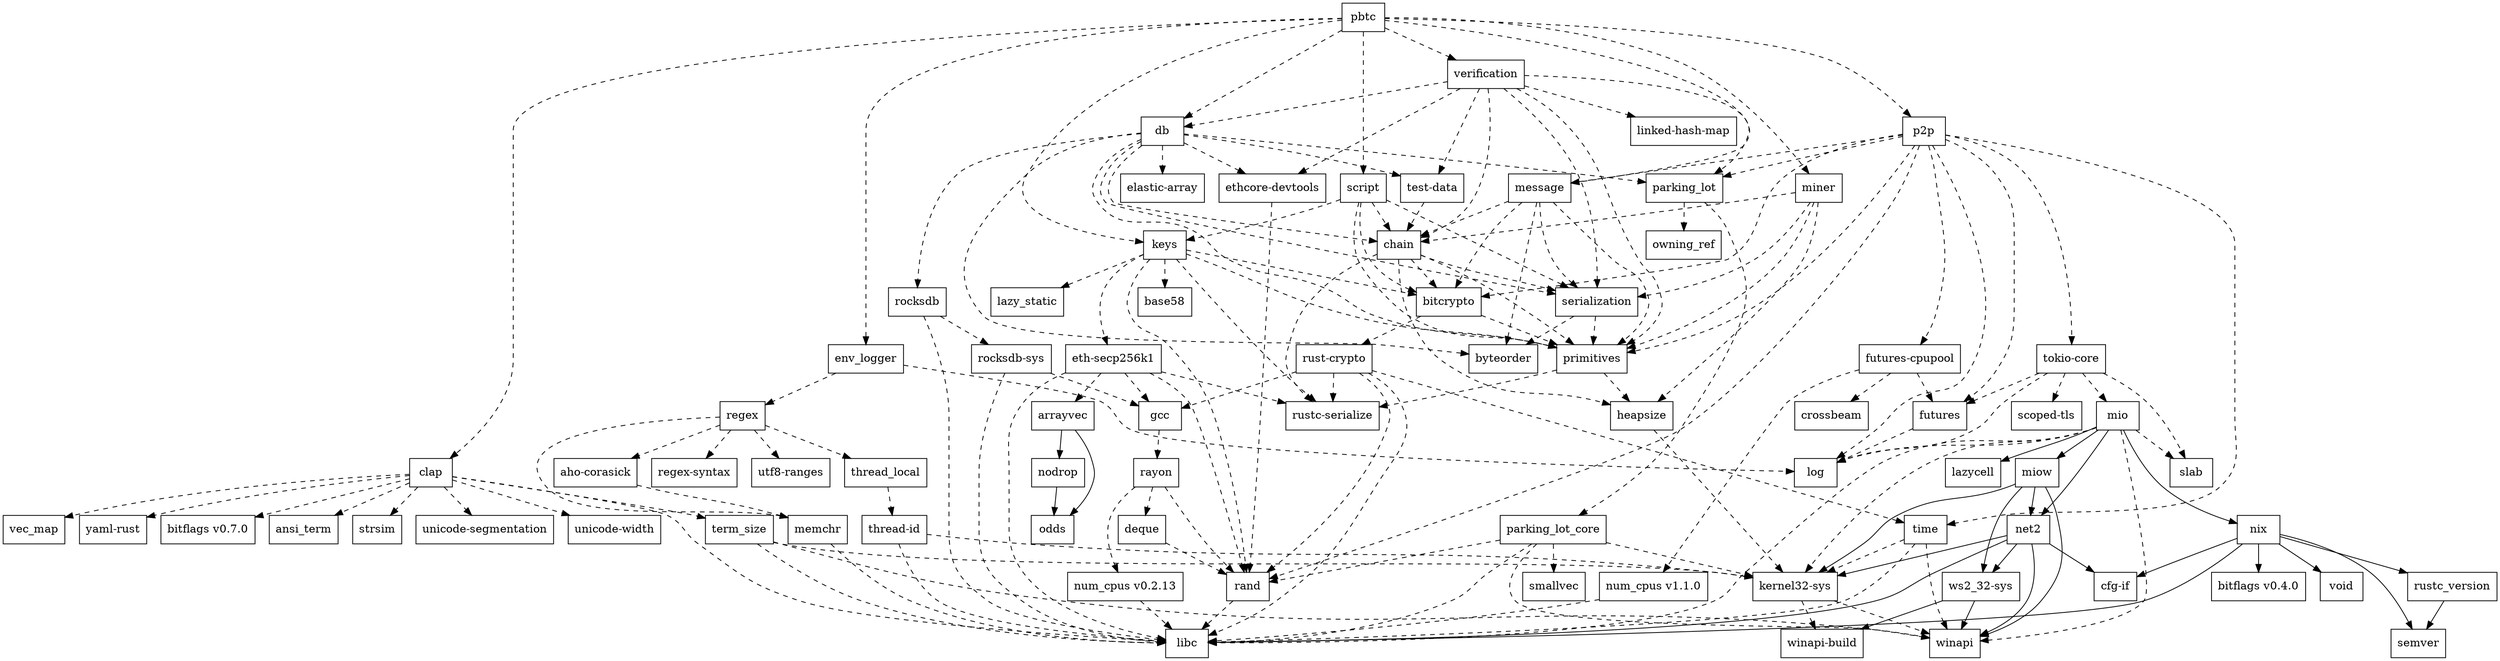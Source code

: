 digraph dependencies {
	N0[label="pbtc",shape=box];
	N1[label="clap",shape=box];
	N2[label="db",shape=box];
	N3[label="env_logger",shape=box];
	N4[label="keys",shape=box];
	N5[label="message",shape=box];
	N6[label="miner",shape=box];
	N7[label="p2p",shape=box];
	N8[label="script",shape=box];
	N9[label="verification",shape=box];
	N10[label="aho-corasick",shape=box];
	N11[label="memchr",shape=box];
	N12[label="ansi_term",shape=box];
	N13[label="arrayvec",shape=box];
	N14[label="nodrop",shape=box];
	N15[label="odds",shape=box];
	N16[label="base58",shape=box];
	N17[label="bitcrypto",shape=box];
	N18[label="primitives",shape=box];
	N19[label="rust-crypto",shape=box];
	N20[label="bitflags v0.4.0",shape=box];
	N21[label="bitflags v0.7.0",shape=box];
	N22[label="byteorder",shape=box];
	N23[label="cfg-if",shape=box];
	N24[label="chain",shape=box];
	N25[label="heapsize",shape=box];
	N26[label="rustc-serialize",shape=box];
	N27[label="serialization",shape=box];
	N28[label="libc",shape=box];
	N29[label="strsim",shape=box];
	N30[label="term_size",shape=box];
	N31[label="unicode-segmentation",shape=box];
	N32[label="unicode-width",shape=box];
	N33[label="vec_map",shape=box];
	N34[label="yaml-rust",shape=box];
	N35[label="crossbeam",shape=box];
	N36[label="elastic-array",shape=box];
	N37[label="ethcore-devtools",shape=box];
	N38[label="parking_lot",shape=box];
	N39[label="rocksdb",shape=box];
	N40[label="test-data",shape=box];
	N41[label="deque",shape=box];
	N42[label="rand",shape=box];
	N43[label="log",shape=box];
	N44[label="regex",shape=box];
	N45[label="eth-secp256k1",shape=box];
	N46[label="gcc",shape=box];
	N47[label="futures",shape=box];
	N48[label="futures-cpupool",shape=box];
	N49[label="num_cpus v1.1.0",shape=box];
	N50[label="rayon",shape=box];
	N51[label="kernel32-sys",shape=box];
	N52[label="winapi",shape=box];
	N53[label="winapi-build",shape=box];
	N54[label="lazy_static",shape=box];
	N55[label="lazycell",shape=box];
	N56[label="linked-hash-map",shape=box];
	N57[label="mio",shape=box];
	N58[label="miow",shape=box];
	N59[label="net2",shape=box];
	N60[label="nix",shape=box];
	N61[label="slab",shape=box];
	N62[label="ws2_32-sys",shape=box];
	N63[label="rustc_version",shape=box];
	N64[label="semver",shape=box];
	N65[label="void",shape=box];
	N66[label="num_cpus v0.2.13",shape=box];
	N67[label="owning_ref",shape=box];
	N68[label="time",shape=box];
	N69[label="tokio-core",shape=box];
	N70[label="parking_lot_core",shape=box];
	N71[label="smallvec",shape=box];
	N72[label="regex-syntax",shape=box];
	N73[label="thread_local",shape=box];
	N74[label="utf8-ranges",shape=box];
	N75[label="rocksdb-sys",shape=box];
	N76[label="scoped-tls",shape=box];
	N77[label="thread-id",shape=box];
	N0 -> N1[label="",style=dashed];
	N0 -> N2[label="",style=dashed];
	N0 -> N3[label="",style=dashed];
	N0 -> N4[label="",style=dashed];
	N0 -> N5[label="",style=dashed];
	N0 -> N6[label="",style=dashed];
	N0 -> N7[label="",style=dashed];
	N0 -> N8[label="",style=dashed];
	N0 -> N9[label="",style=dashed];
	N1 -> N12[label="",style=dashed];
	N1 -> N21[label="",style=dashed];
	N1 -> N28[label="",style=dashed];
	N1 -> N29[label="",style=dashed];
	N1 -> N30[label="",style=dashed];
	N1 -> N31[label="",style=dashed];
	N1 -> N32[label="",style=dashed];
	N1 -> N33[label="",style=dashed];
	N1 -> N34[label="",style=dashed];
	N2 -> N18[label="",style=dashed];
	N2 -> N22[label="",style=dashed];
	N2 -> N24[label="",style=dashed];
	N2 -> N27[label="",style=dashed];
	N2 -> N36[label="",style=dashed];
	N2 -> N37[label="",style=dashed];
	N2 -> N38[label="",style=dashed];
	N2 -> N39[label="",style=dashed];
	N2 -> N40[label="",style=dashed];
	N3 -> N43[label="",style=dashed];
	N3 -> N44[label="",style=dashed];
	N4 -> N16[label="",style=dashed];
	N4 -> N17[label="",style=dashed];
	N4 -> N18[label="",style=dashed];
	N4 -> N26[label="",style=dashed];
	N4 -> N42[label="",style=dashed];
	N4 -> N45[label="",style=dashed];
	N4 -> N54[label="",style=dashed];
	N5 -> N17[label="",style=dashed];
	N5 -> N18[label="",style=dashed];
	N5 -> N22[label="",style=dashed];
	N5 -> N24[label="",style=dashed];
	N5 -> N27[label="",style=dashed];
	N6 -> N18[label="",style=dashed];
	N6 -> N24[label="",style=dashed];
	N6 -> N25[label="",style=dashed];
	N6 -> N27[label="",style=dashed];
	N7 -> N5[label="",style=dashed];
	N7 -> N17[label="",style=dashed];
	N7 -> N18[label="",style=dashed];
	N7 -> N38[label="",style=dashed];
	N7 -> N42[label="",style=dashed];
	N7 -> N43[label="",style=dashed];
	N7 -> N47[label="",style=dashed];
	N7 -> N48[label="",style=dashed];
	N7 -> N68[label="",style=dashed];
	N7 -> N69[label="",style=dashed];
	N8 -> N4[label="",style=dashed];
	N8 -> N17[label="",style=dashed];
	N8 -> N18[label="",style=dashed];
	N8 -> N24[label="",style=dashed];
	N8 -> N27[label="",style=dashed];
	N9 -> N2[label="",style=dashed];
	N9 -> N18[label="",style=dashed];
	N9 -> N24[label="",style=dashed];
	N9 -> N27[label="",style=dashed];
	N9 -> N37[label="",style=dashed];
	N9 -> N38[label="",style=dashed];
	N9 -> N40[label="",style=dashed];
	N9 -> N56[label="",style=dashed];
	N10 -> N11[label="",style=dashed];
	N11 -> N28[label="",style=dashed];
	N13 -> N14[label=""];
	N13 -> N15[label=""];
	N14 -> N15[label=""];
	N17 -> N18[label="",style=dashed];
	N17 -> N19[label="",style=dashed];
	N18 -> N25[label="",style=dashed];
	N18 -> N26[label="",style=dashed];
	N19 -> N26[label="",style=dashed];
	N19 -> N28[label="",style=dashed];
	N19 -> N42[label="",style=dashed];
	N19 -> N46[label="",style=dashed];
	N19 -> N68[label="",style=dashed];
	N24 -> N17[label="",style=dashed];
	N24 -> N18[label="",style=dashed];
	N24 -> N25[label="",style=dashed];
	N24 -> N26[label="",style=dashed];
	N24 -> N27[label="",style=dashed];
	N25 -> N51[label="",style=dashed];
	N27 -> N18[label="",style=dashed];
	N27 -> N22[label="",style=dashed];
	N30 -> N28[label="",style=dashed];
	N30 -> N51[label="",style=dashed];
	N30 -> N52[label="",style=dashed];
	N37 -> N42[label="",style=dashed];
	N38 -> N67[label="",style=dashed];
	N38 -> N70[label="",style=dashed];
	N39 -> N28[label="",style=dashed];
	N39 -> N75[label="",style=dashed];
	N40 -> N24[label="",style=dashed];
	N41 -> N42[label="",style=dashed];
	N42 -> N28[label="",style=dashed];
	N44 -> N10[label="",style=dashed];
	N44 -> N11[label="",style=dashed];
	N44 -> N72[label="",style=dashed];
	N44 -> N73[label="",style=dashed];
	N44 -> N74[label="",style=dashed];
	N45 -> N13[label="",style=dashed];
	N45 -> N26[label="",style=dashed];
	N45 -> N28[label="",style=dashed];
	N45 -> N42[label="",style=dashed];
	N45 -> N46[label="",style=dashed];
	N46 -> N50[label="",style=dashed];
	N47 -> N43[label="",style=dashed];
	N48 -> N35[label="",style=dashed];
	N48 -> N47[label="",style=dashed];
	N48 -> N49[label="",style=dashed];
	N49 -> N28[label="",style=dashed];
	N50 -> N41[label="",style=dashed];
	N50 -> N42[label="",style=dashed];
	N50 -> N66[label="",style=dashed];
	N51 -> N52[label="",style=dashed];
	N51 -> N53[label="",style=dashed];
	N57 -> N28[label="",style=dashed];
	N57 -> N43[label="",style=dashed];
	N57 -> N51[label="",style=dashed];
	N57 -> N52[label="",style=dashed];
	N57 -> N55[label=""];
	N57 -> N58[label=""];
	N57 -> N59[label=""];
	N57 -> N60[label=""];
	N57 -> N61[label="",style=dashed];
	N58 -> N51[label=""];
	N58 -> N52[label=""];
	N58 -> N59[label=""];
	N58 -> N62[label=""];
	N59 -> N23[label=""];
	N59 -> N28[label=""];
	N59 -> N51[label=""];
	N59 -> N52[label=""];
	N59 -> N62[label=""];
	N60 -> N20[label=""];
	N60 -> N23[label=""];
	N60 -> N28[label=""];
	N60 -> N63[label=""];
	N60 -> N64[label=""];
	N60 -> N65[label=""];
	N62 -> N52[label=""];
	N62 -> N53[label=""];
	N63 -> N64[label=""];
	N66 -> N28[label="",style=dashed];
	N68 -> N28[label="",style=dashed];
	N68 -> N51[label="",style=dashed];
	N68 -> N52[label="",style=dashed];
	N69 -> N43[label="",style=dashed];
	N69 -> N47[label="",style=dashed];
	N69 -> N57[label="",style=dashed];
	N69 -> N61[label="",style=dashed];
	N69 -> N76[label="",style=dashed];
	N70 -> N28[label="",style=dashed];
	N70 -> N42[label="",style=dashed];
	N70 -> N51[label="",style=dashed];
	N70 -> N52[label="",style=dashed];
	N70 -> N71[label="",style=dashed];
	N73 -> N77[label="",style=dashed];
	N75 -> N28[label="",style=dashed];
	N75 -> N46[label="",style=dashed];
	N77 -> N28[label="",style=dashed];
	N77 -> N51[label="",style=dashed];
}
